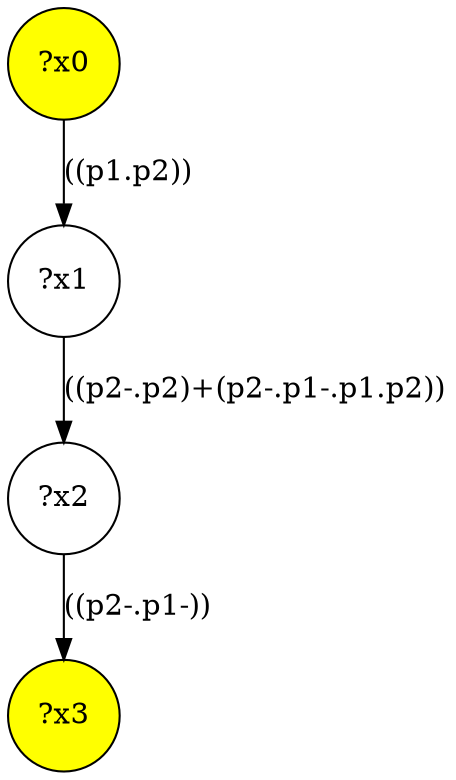 digraph g {
	x0 [fillcolor="yellow", style="filled," shape=circle, label="?x0"];
	x3 [fillcolor="yellow", style="filled," shape=circle, label="?x3"];
	x1 [shape=circle, label="?x1"];
	x0 -> x1 [label="((p1.p2))"];
	x2 [shape=circle, label="?x2"];
	x1 -> x2 [label="((p2-.p2)+(p2-.p1-.p1.p2))"];
	x2 -> x3 [label="((p2-.p1-))"];
}
